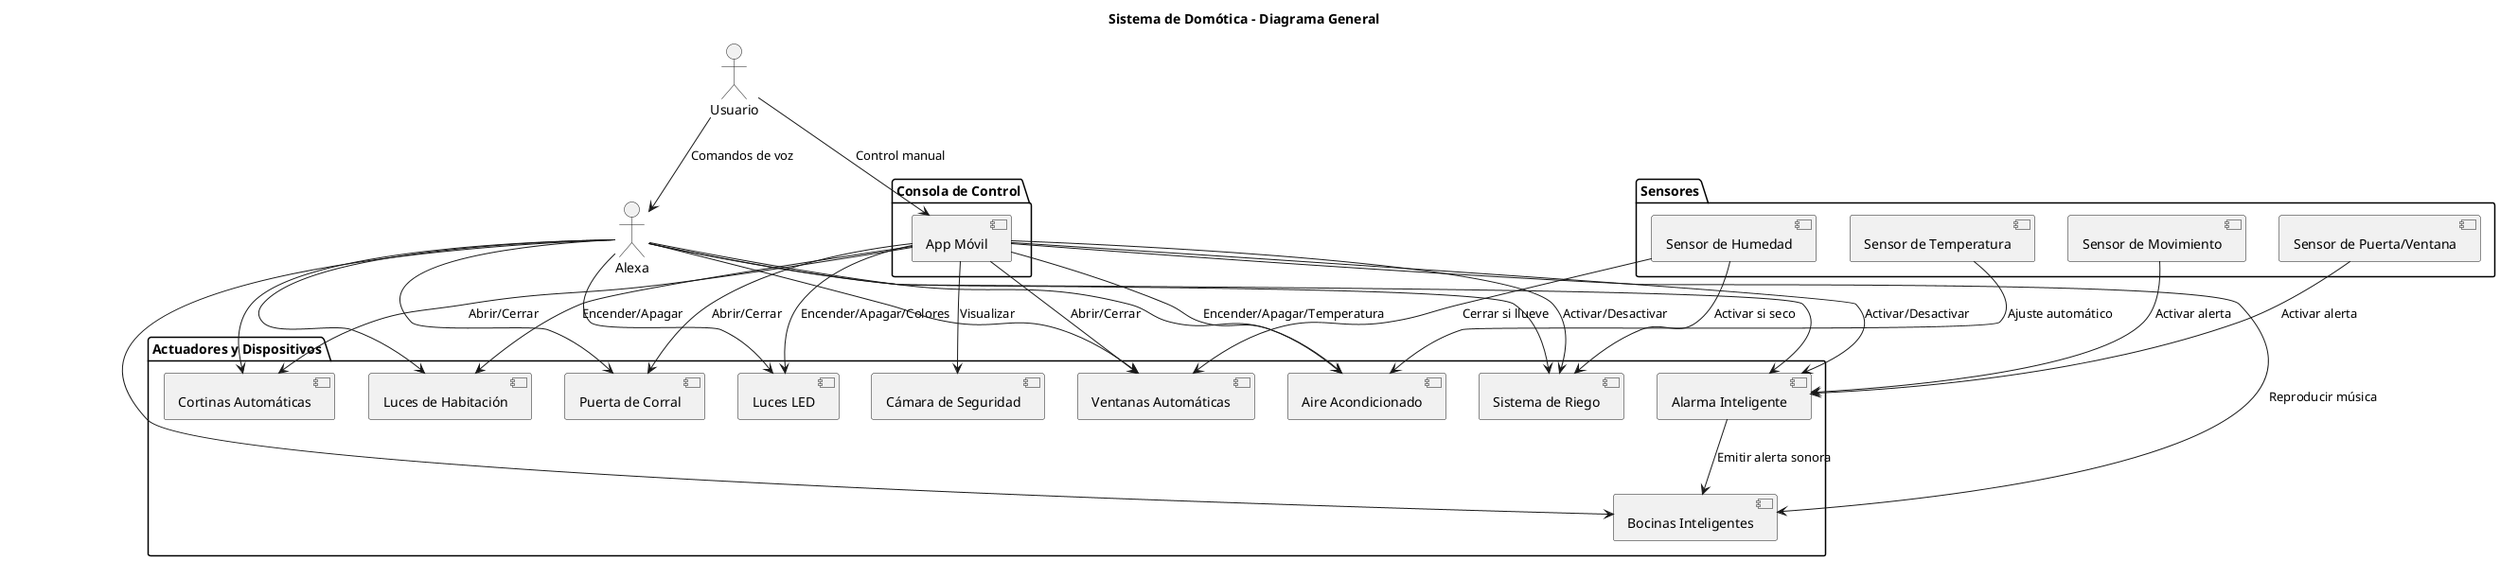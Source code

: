 @startuml
title Sistema de Domótica - Diagrama General

actor Usuario
actor Alexa

package "Consola de Control" {
  [App Móvil]
}

package "Sensores" {
  [Sensor de Temperatura]
  [Sensor de Humedad]
  [Sensor de Movimiento]
  [Sensor de Puerta/Ventana]
}

package "Actuadores y Dispositivos" {
  [Luces de Habitación]
  [Luces LED]
  [Aire Acondicionado]
  [Ventanas Automáticas]
  [Cortinas Automáticas]
  [Puerta de Corral]
  [Bocinas Inteligentes]
  [Sistema de Riego]
  [Alarma Inteligente]
  [Cámara de Seguridad]
}

Usuario --> [App Móvil] : Control manual
Usuario --> Alexa : Comandos de voz

[App Móvil] --> [Luces de Habitación] : Encender/Apagar
[App Móvil] --> [Luces LED] : Encender/Apagar/Colores
[App Móvil] --> [Aire Acondicionado] : Encender/Apagar/Temperatura
[App Móvil] --> [Ventanas Automáticas] : Abrir/Cerrar
[App Móvil] --> [Cortinas Automáticas] : Abrir/Cerrar
[App Móvil] --> [Puerta de Corral] : Abrir/Cerrar
[App Móvil] --> [Bocinas Inteligentes] : Reproducir música
[App Móvil] --> [Sistema de Riego] : Activar/Desactivar
[App Móvil] --> [Alarma Inteligente] : Activar/Desactivar
[App Móvil] --> [Cámara de Seguridad] : Visualizar

Alexa --> [Luces de Habitación]
Alexa --> [Luces LED]
Alexa --> [Aire Acondicionado]
Alexa --> [Ventanas Automáticas]
Alexa --> [Cortinas Automáticas]
Alexa --> [Puerta de Corral]
Alexa --> [Bocinas Inteligentes]
Alexa --> [Sistema de Riego]
Alexa --> [Alarma Inteligente]

[Sensor de Temperatura] --> [Aire Acondicionado] : Ajuste automático
[Sensor de Humedad] --> [Sistema de Riego] : Activar si seco
[Sensor de Humedad] --> [Ventanas Automáticas] : Cerrar si llueve
[Sensor de Movimiento] --> [Alarma Inteligente] : Activar alerta
[Sensor de Puerta/Ventana] --> [Alarma Inteligente] : Activar alerta

[Alarma Inteligente] --> [Bocinas Inteligentes] : Emitir alerta sonora

@enduml

